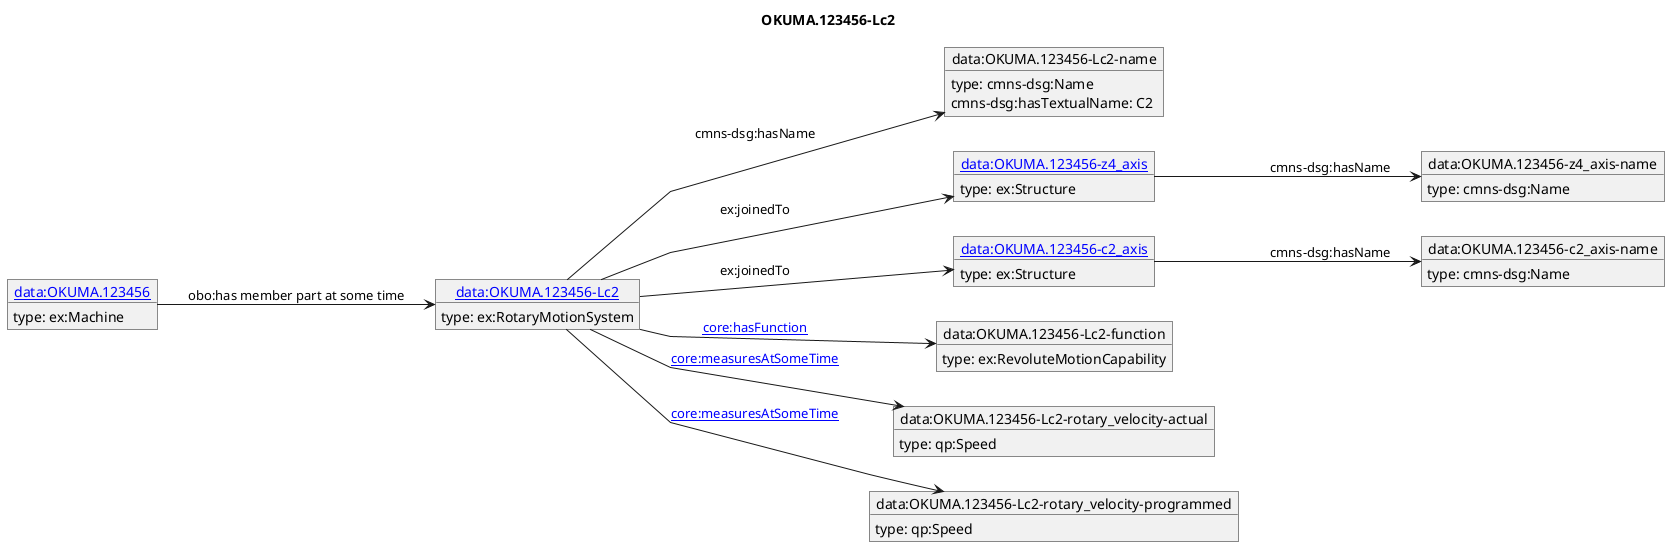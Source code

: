 @startuml
skinparam linetype polyline
left to right direction
title OKUMA.123456-Lc2
object "[[./OKUMA.123456-Lc2.html data:OKUMA.123456-Lc2]]" as o1 {
 type: ex:RotaryMotionSystem 
}
object "data:OKUMA.123456-Lc2-name" as o2 {
 type: cmns-dsg:Name 
}
object "[[./OKUMA.123456-z4_axis.html data:OKUMA.123456-z4_axis]]" as o3 {
 type: ex:Structure 
}
object "data:OKUMA.123456-z4_axis-name" as o4 {
 type: cmns-dsg:Name 
}
object "[[./OKUMA.123456-c2_axis.html data:OKUMA.123456-c2_axis]]" as o5 {
 type: ex:Structure 
}
object "data:OKUMA.123456-c2_axis-name" as o6 {
 type: cmns-dsg:Name 
}
object "data:OKUMA.123456-Lc2-function" as o7 {
 type: ex:RevoluteMotionCapability 
}
object "data:OKUMA.123456-Lc2-rotary_velocity-actual" as o8 {
 type: qp:Speed 
}
object "data:OKUMA.123456-Lc2-rotary_velocity-programmed" as o9 {
 type: qp:Speed 
}
object "[[./OKUMA.123456.html data:OKUMA.123456]]" as o10 {
 type: ex:Machine 
}
o1 --> o2 : cmns-dsg:hasName
o2 : cmns-dsg:hasTextualName: C2
o1 --> o3 : ex:joinedTo
o3 --> o4 : cmns-dsg:hasName
o1 --> o5 : ex:joinedTo
o5 --> o6 : cmns-dsg:hasName
o1 --> o7 : [[https://spec.industrialontologies.org/ontology/core/Core/hasFunction core:hasFunction]]
o1 --> o8 : [[https://spec.industrialontologies.org/ontology/core/Core/measuresAtSomeTime core:measuresAtSomeTime]]
o1 --> o9 : [[https://spec.industrialontologies.org/ontology/core/Core/measuresAtSomeTime core:measuresAtSomeTime]]
o10 --> o1 : obo:has member part at some time
@enduml
